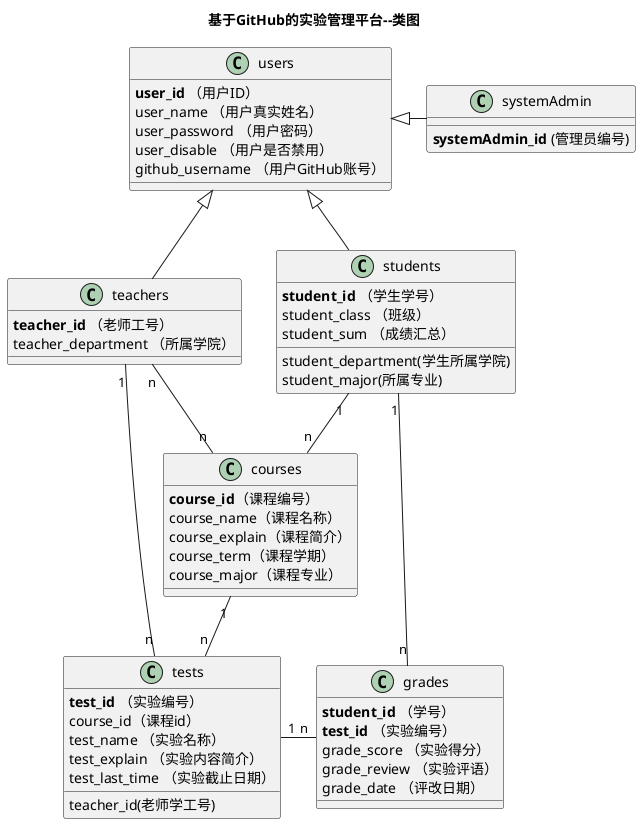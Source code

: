 
@startuml

title 基于GitHub的实验管理平台--类图

class users {
    <b>user_id</b> （用户ID）
    user_name （用户真实姓名）
    user_password （用户密码）
    user_disable （用户是否禁用）
    github_username （用户GitHub账号）

}

class teachers{

    <b>teacher_id</b> （老师工号）
    teacher_department （所属学院）
}

class students{

    <b>student_id</b> （学生学号）
    student_class （班级）
    student_department(学生所属学院)
    student_major(所属专业)
    student_sum （成绩汇总）

}
class systemAdmin{
    <b>systemAdmin_id</b> (管理员编号)
}

class courses{

    <b>course_id</b>（课程编号）
    course_name（课程名称）
    course_explain（课程简介）
    course_term（课程学期）
    course_major（课程专业）

}

class tests {

    <b>test_id</b> （实验编号）
    course_id（课程id）
    teacher_id(老师学工号)
    test_name （实验名称）
    test_explain （实验内容简介）
    test_last_time （实验截止日期）

}

class grades {

    <b>student_id</b> （学号）
    <b>test_id</b> （实验编号）
    grade_score （实验得分）
    grade_review （实验评语）
    grade_date （评改日期）

}


users <|- students
users <|- systemAdmin
users <|-- teachers
students "1" -- "n"  courses
teachers "n" -- "n"  courses
teachers "1" -- "n"  tests
courses  "1" -- "n"  tests
students "1" -- "n"  grades
tests "1" - "n"  grades

@enduml